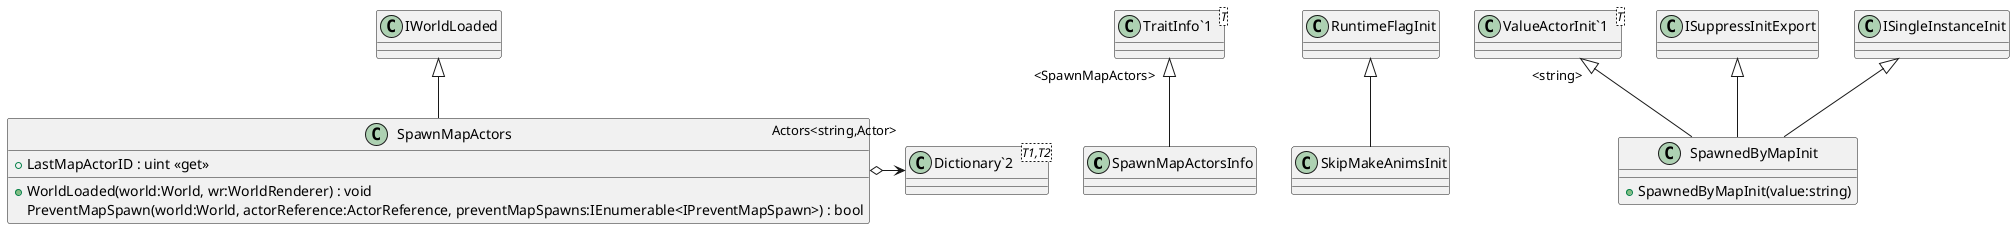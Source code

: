 @startuml
class SpawnMapActorsInfo {
}
class SpawnMapActors {
    + LastMapActorID : uint <<get>>
    + WorldLoaded(world:World, wr:WorldRenderer) : void
    PreventMapSpawn(world:World, actorReference:ActorReference, preventMapSpawns:IEnumerable<IPreventMapSpawn>) : bool
}
class SkipMakeAnimsInit {
}
class SpawnedByMapInit {
    + SpawnedByMapInit(value:string)
}
class "TraitInfo`1"<T> {
}
class "Dictionary`2"<T1,T2> {
}
class "ValueActorInit`1"<T> {
}
"TraitInfo`1" "<SpawnMapActors>" <|-- SpawnMapActorsInfo
IWorldLoaded <|-- SpawnMapActors
SpawnMapActors o-> "Actors<string,Actor>" "Dictionary`2"
RuntimeFlagInit <|-- SkipMakeAnimsInit
"ValueActorInit`1" "<string>" <|-- SpawnedByMapInit
ISuppressInitExport <|-- SpawnedByMapInit
ISingleInstanceInit <|-- SpawnedByMapInit
@enduml
